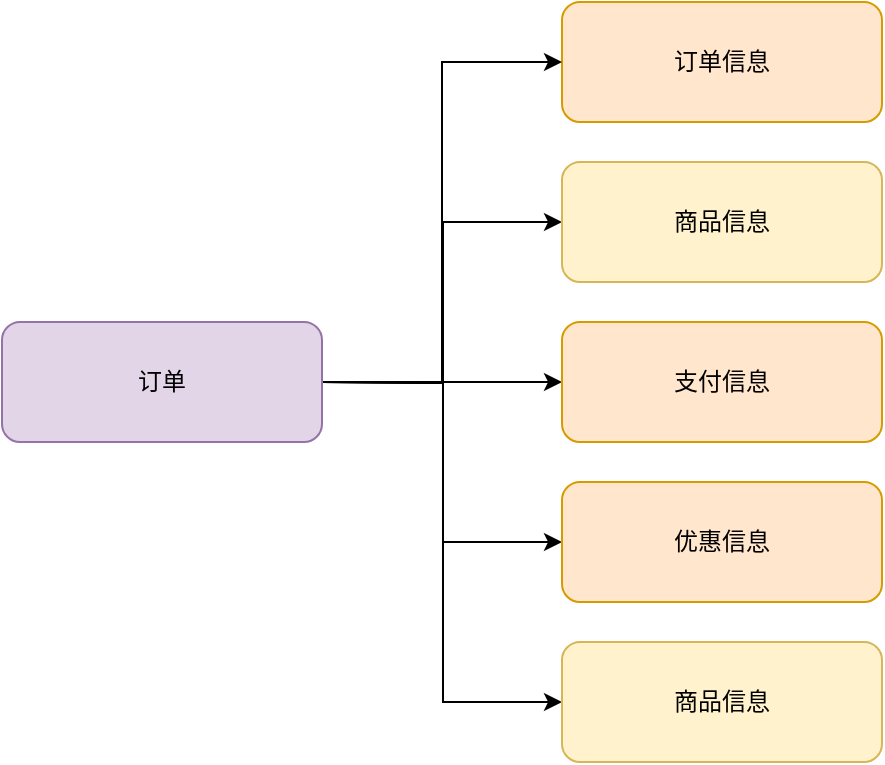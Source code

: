 <mxfile version="12.2.4" pages="1"><diagram id="QX3GL4eTk0iI_kFiZnUG" name="Page-1"><mxGraphModel dx="1610" dy="1127" grid="1" gridSize="10" guides="1" tooltips="1" connect="1" arrows="1" fold="1" page="1" pageScale="1" pageWidth="827" pageHeight="1169" math="0" shadow="0"><root><mxCell id="0"/><mxCell id="1" parent="0"/><mxCell id="19" style="edgeStyle=orthogonalEdgeStyle;rounded=0;orthogonalLoop=1;jettySize=auto;html=1;entryX=0;entryY=0.5;entryDx=0;entryDy=0;" parent="1" target="16" edge="1"><mxGeometry relative="1" as="geometry"><mxPoint x="200" y="330" as="sourcePoint"/></mxGeometry></mxCell><mxCell id="20" style="edgeStyle=orthogonalEdgeStyle;rounded=0;orthogonalLoop=1;jettySize=auto;html=1;entryX=0;entryY=0.5;entryDx=0;entryDy=0;" parent="1" target="15" edge="1"><mxGeometry relative="1" as="geometry"><mxPoint x="200" y="330" as="sourcePoint"/><Array as="points"><mxPoint x="300" y="330"/><mxPoint x="300" y="330"/></Array></mxGeometry></mxCell><mxCell id="23" style="edgeStyle=orthogonalEdgeStyle;rounded=0;orthogonalLoop=1;jettySize=auto;html=1;entryX=0;entryY=0.5;entryDx=0;entryDy=0;" parent="1" target="22" edge="1"><mxGeometry relative="1" as="geometry"><mxPoint x="200" y="330" as="sourcePoint"/></mxGeometry></mxCell><mxCell id="26" style="edgeStyle=orthogonalEdgeStyle;rounded=0;orthogonalLoop=1;jettySize=auto;html=1;entryX=0;entryY=0.5;entryDx=0;entryDy=0;" parent="1" target="25" edge="1"><mxGeometry relative="1" as="geometry"><mxPoint x="200" y="330" as="sourcePoint"/><mxPoint x="290" y="420" as="targetPoint"/></mxGeometry></mxCell><mxCell id="15" value="支付信息" style="rounded=1;whiteSpace=wrap;html=1;fillColor=#ffe6cc;strokeColor=#d79b00;flipV=1;" parent="1" vertex="1"><mxGeometry x="320" y="300" width="160" height="60" as="geometry"/></mxCell><mxCell id="16" value="商品信息" style="rounded=1;whiteSpace=wrap;html=1;fillColor=#fff2cc;strokeColor=#d6b656;flipV=1;" parent="1" vertex="1"><mxGeometry x="320" y="220" width="160" height="60" as="geometry"/></mxCell><mxCell id="17" value="订单信息" style="rounded=1;whiteSpace=wrap;html=1;fillColor=#ffe6cc;strokeColor=#d79b00;flipV=1;" parent="1" vertex="1"><mxGeometry x="320" y="140" width="160" height="60" as="geometry"/></mxCell><mxCell id="22" value="商品信息" style="rounded=1;whiteSpace=wrap;html=1;fillColor=#fff2cc;strokeColor=#d6b656;flipV=1;" parent="1" vertex="1"><mxGeometry x="320" y="460" width="160" height="60" as="geometry"/></mxCell><mxCell id="25" value="优惠信息" style="rounded=1;whiteSpace=wrap;html=1;fillColor=#ffe6cc;strokeColor=#d79b00;" parent="1" vertex="1"><mxGeometry x="320" y="380" width="160" height="60" as="geometry"/></mxCell><mxCell id="52" style="edgeStyle=orthogonalEdgeStyle;rounded=0;orthogonalLoop=1;jettySize=auto;html=1;entryX=0;entryY=0.5;entryDx=0;entryDy=0;" parent="1" source="27" target="17" edge="1"><mxGeometry relative="1" as="geometry"/></mxCell><mxCell id="27" value="订单" style="rounded=1;whiteSpace=wrap;html=1;fillColor=#e1d5e7;strokeColor=#9673a6;" parent="1" vertex="1"><mxGeometry x="40" y="300" width="160" height="60" as="geometry"/></mxCell></root></mxGraphModel></diagram></mxfile>